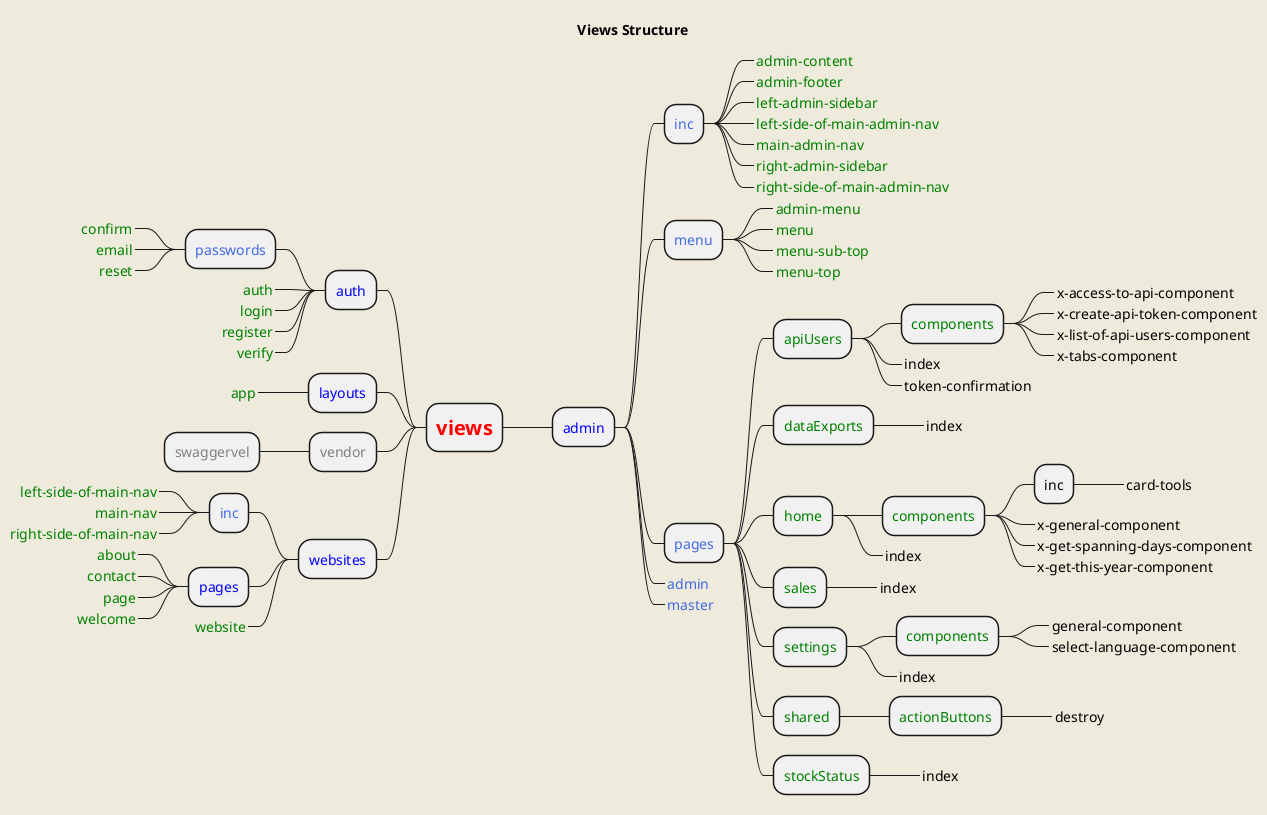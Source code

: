 @startmindmap
skinparam backgroundColor #EEEBDC

title Views Structure

* <font color=red size=20><b>views
** <font color=blue>admin
*** <font color=royalblue>inc
****_ <font color=green>admin-content
****_ <font color=green>admin-footer
****_ <font color=green>left-admin-sidebar
****_ <font color=green>left-side-of-main-admin-nav
****_ <font color=green>main-admin-nav
****_ <font color=green>right-admin-sidebar
****_ <font color=green>right-side-of-main-admin-nav
*** <font color=royalblue>menu
****_ <font color=green>admin-menu
****_ <font color=green>menu
****_ <font color=green>menu-sub-top
****_ <font color=green>menu-top
*** <font color=royalblue>pages
**** <font color=green>apiUsers
***** <font color=green>components
******_ <font color=>x-access-to-api-component
******_ <font color=>x-create-api-token-component
******_ <font color=>x-list-of-api-users-component
******_ <font color=>x-tabs-component
*****_ <font color=>index
*****_ <font color=>token-confirmation
**** <font color=green>dataExports
*****_ <font color=>index
**** <font color=green>home
***** <font color=green>components
****** <font color=>inc
*******_ <font color=>card-tools
******_ <font color=>x-general-component
******_ <font color=>x-get-spanning-days-component
******_ <font color=>x-get-this-year-component
*****_ <font color=>index
**** <font color=green>sales
*****_ <font color=>index
**** <font color=green>settings
***** <font color=green>components
******_ <font color=>general-component
******_ <font color=>select-language-component
*****_ <font color=>index
**** <font color=green>shared
***** <font color=green>actionButtons
******_ <font color=>destroy
**** <font color=green>stockStatus
*****_ <font color=>index
***_ <font color=royalblue>admin
***_ <font color=royalblue>master

left side

** <font color=blue>auth
*** <font color=royalblue>passwords
****_ <font color=green>confirm
****_ <font color=green>email
****_ <font color=green>reset
***_ <font color=green>auth
***_ <font color=green>login
***_ <font color=green>register
***_ <font color=green>verify
** <font color=blue>layouts
***_ <font color=green>app
** <font color=gray>vendor
*** <font color=gray>swaggervel
** <font color=blue>websites
*** <font color=royalblue>inc
****_ <font color=green>left-side-of-main-nav
****_ <font color=green>main-nav
****_ <font color=green>right-side-of-main-nav
*** <font color=blue>pages
****_ <font color=green>about
****_ <font color=green>contact
****_ <font color=green>page
****_ <font color=green>welcome
***_ <font color=green>website

@endmindmap
